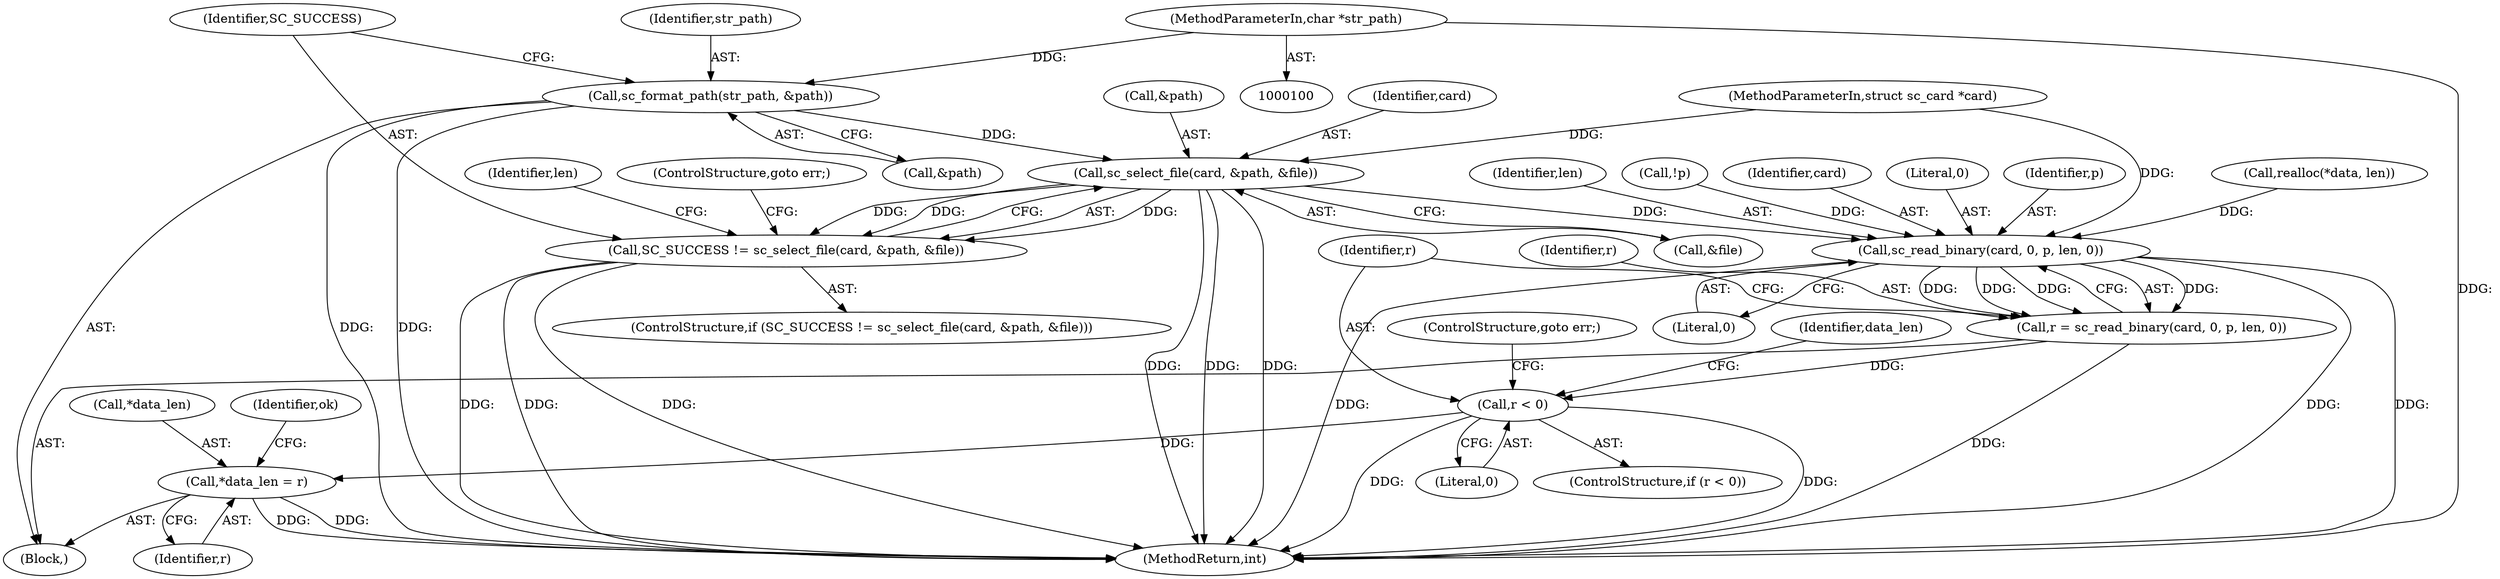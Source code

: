 digraph "0_OpenSC_360e95d45ac4123255a4c796db96337f332160ad#diff-d643a0fa169471dbf2912f4866dc49c5_10@pointer" {
"1000115" [label="(Call,sc_format_path(str_path, &path))"];
"1000102" [label="(MethodParameterIn,char *str_path)"];
"1000122" [label="(Call,sc_select_file(card, &path, &file))"];
"1000120" [label="(Call,SC_SUCCESS != sc_select_file(card, &path, &file))"];
"1000165" [label="(Call,sc_read_binary(card, 0, p, len, 0))"];
"1000163" [label="(Call,r = sc_read_binary(card, 0, p, len, 0))"];
"1000172" [label="(Call,r < 0)"];
"1000176" [label="(Call,*data_len = r)"];
"1000116" [label="(Identifier,str_path)"];
"1000105" [label="(Block,)"];
"1000164" [label="(Identifier,r)"];
"1000179" [label="(Identifier,r)"];
"1000181" [label="(Identifier,ok)"];
"1000126" [label="(Call,&file)"];
"1000178" [label="(Identifier,data_len)"];
"1000124" [label="(Call,&path)"];
"1000131" [label="(Identifier,len)"];
"1000163" [label="(Call,r = sc_read_binary(card, 0, p, len, 0))"];
"1000171" [label="(ControlStructure,if (r < 0))"];
"1000129" [label="(ControlStructure,goto err;)"];
"1000102" [label="(MethodParameterIn,char *str_path)"];
"1000188" [label="(MethodReturn,int)"];
"1000169" [label="(Identifier,len)"];
"1000119" [label="(ControlStructure,if (SC_SUCCESS != sc_select_file(card, &path, &file)))"];
"1000151" [label="(Call,!p)"];
"1000176" [label="(Call,*data_len = r)"];
"1000166" [label="(Identifier,card)"];
"1000172" [label="(Call,r < 0)"];
"1000165" [label="(Call,sc_read_binary(card, 0, p, len, 0))"];
"1000101" [label="(MethodParameterIn,struct sc_card *card)"];
"1000117" [label="(Call,&path)"];
"1000122" [label="(Call,sc_select_file(card, &path, &file))"];
"1000123" [label="(Identifier,card)"];
"1000167" [label="(Literal,0)"];
"1000170" [label="(Literal,0)"];
"1000174" [label="(Literal,0)"];
"1000173" [label="(Identifier,r)"];
"1000168" [label="(Identifier,p)"];
"1000115" [label="(Call,sc_format_path(str_path, &path))"];
"1000177" [label="(Call,*data_len)"];
"1000121" [label="(Identifier,SC_SUCCESS)"];
"1000146" [label="(Call,realloc(*data, len))"];
"1000175" [label="(ControlStructure,goto err;)"];
"1000120" [label="(Call,SC_SUCCESS != sc_select_file(card, &path, &file))"];
"1000115" -> "1000105"  [label="AST: "];
"1000115" -> "1000117"  [label="CFG: "];
"1000116" -> "1000115"  [label="AST: "];
"1000117" -> "1000115"  [label="AST: "];
"1000121" -> "1000115"  [label="CFG: "];
"1000115" -> "1000188"  [label="DDG: "];
"1000115" -> "1000188"  [label="DDG: "];
"1000102" -> "1000115"  [label="DDG: "];
"1000115" -> "1000122"  [label="DDG: "];
"1000102" -> "1000100"  [label="AST: "];
"1000102" -> "1000188"  [label="DDG: "];
"1000122" -> "1000120"  [label="AST: "];
"1000122" -> "1000126"  [label="CFG: "];
"1000123" -> "1000122"  [label="AST: "];
"1000124" -> "1000122"  [label="AST: "];
"1000126" -> "1000122"  [label="AST: "];
"1000120" -> "1000122"  [label="CFG: "];
"1000122" -> "1000188"  [label="DDG: "];
"1000122" -> "1000188"  [label="DDG: "];
"1000122" -> "1000188"  [label="DDG: "];
"1000122" -> "1000120"  [label="DDG: "];
"1000122" -> "1000120"  [label="DDG: "];
"1000122" -> "1000120"  [label="DDG: "];
"1000101" -> "1000122"  [label="DDG: "];
"1000122" -> "1000165"  [label="DDG: "];
"1000120" -> "1000119"  [label="AST: "];
"1000121" -> "1000120"  [label="AST: "];
"1000129" -> "1000120"  [label="CFG: "];
"1000131" -> "1000120"  [label="CFG: "];
"1000120" -> "1000188"  [label="DDG: "];
"1000120" -> "1000188"  [label="DDG: "];
"1000120" -> "1000188"  [label="DDG: "];
"1000165" -> "1000163"  [label="AST: "];
"1000165" -> "1000170"  [label="CFG: "];
"1000166" -> "1000165"  [label="AST: "];
"1000167" -> "1000165"  [label="AST: "];
"1000168" -> "1000165"  [label="AST: "];
"1000169" -> "1000165"  [label="AST: "];
"1000170" -> "1000165"  [label="AST: "];
"1000163" -> "1000165"  [label="CFG: "];
"1000165" -> "1000188"  [label="DDG: "];
"1000165" -> "1000188"  [label="DDG: "];
"1000165" -> "1000188"  [label="DDG: "];
"1000165" -> "1000163"  [label="DDG: "];
"1000165" -> "1000163"  [label="DDG: "];
"1000165" -> "1000163"  [label="DDG: "];
"1000165" -> "1000163"  [label="DDG: "];
"1000101" -> "1000165"  [label="DDG: "];
"1000151" -> "1000165"  [label="DDG: "];
"1000146" -> "1000165"  [label="DDG: "];
"1000163" -> "1000105"  [label="AST: "];
"1000164" -> "1000163"  [label="AST: "];
"1000173" -> "1000163"  [label="CFG: "];
"1000163" -> "1000188"  [label="DDG: "];
"1000163" -> "1000172"  [label="DDG: "];
"1000172" -> "1000171"  [label="AST: "];
"1000172" -> "1000174"  [label="CFG: "];
"1000173" -> "1000172"  [label="AST: "];
"1000174" -> "1000172"  [label="AST: "];
"1000175" -> "1000172"  [label="CFG: "];
"1000178" -> "1000172"  [label="CFG: "];
"1000172" -> "1000188"  [label="DDG: "];
"1000172" -> "1000188"  [label="DDG: "];
"1000172" -> "1000176"  [label="DDG: "];
"1000176" -> "1000105"  [label="AST: "];
"1000176" -> "1000179"  [label="CFG: "];
"1000177" -> "1000176"  [label="AST: "];
"1000179" -> "1000176"  [label="AST: "];
"1000181" -> "1000176"  [label="CFG: "];
"1000176" -> "1000188"  [label="DDG: "];
"1000176" -> "1000188"  [label="DDG: "];
}

